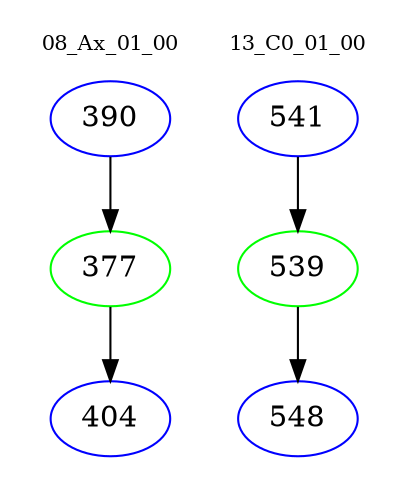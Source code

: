 digraph{
subgraph cluster_0 {
color = white
label = "08_Ax_01_00";
fontsize=10;
T0_390 [label="390", color="blue"]
T0_390 -> T0_377 [color="black"]
T0_377 [label="377", color="green"]
T0_377 -> T0_404 [color="black"]
T0_404 [label="404", color="blue"]
}
subgraph cluster_1 {
color = white
label = "13_C0_01_00";
fontsize=10;
T1_541 [label="541", color="blue"]
T1_541 -> T1_539 [color="black"]
T1_539 [label="539", color="green"]
T1_539 -> T1_548 [color="black"]
T1_548 [label="548", color="blue"]
}
}
